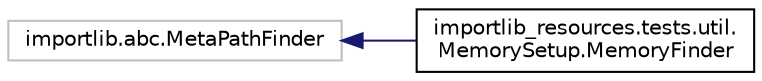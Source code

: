digraph "Graphical Class Hierarchy"
{
 // LATEX_PDF_SIZE
  edge [fontname="Helvetica",fontsize="10",labelfontname="Helvetica",labelfontsize="10"];
  node [fontname="Helvetica",fontsize="10",shape=record];
  rankdir="LR";
  Node9228 [label="importlib.abc.MetaPathFinder",height=0.2,width=0.4,color="grey75", fillcolor="white", style="filled",tooltip=" "];
  Node9228 -> Node0 [dir="back",color="midnightblue",fontsize="10",style="solid",fontname="Helvetica"];
  Node0 [label="importlib_resources.tests.util.\lMemorySetup.MemoryFinder",height=0.2,width=0.4,color="black", fillcolor="white", style="filled",URL="$classimportlib__resources_1_1tests_1_1util_1_1MemorySetup_1_1MemoryFinder.html",tooltip=" "];
}

